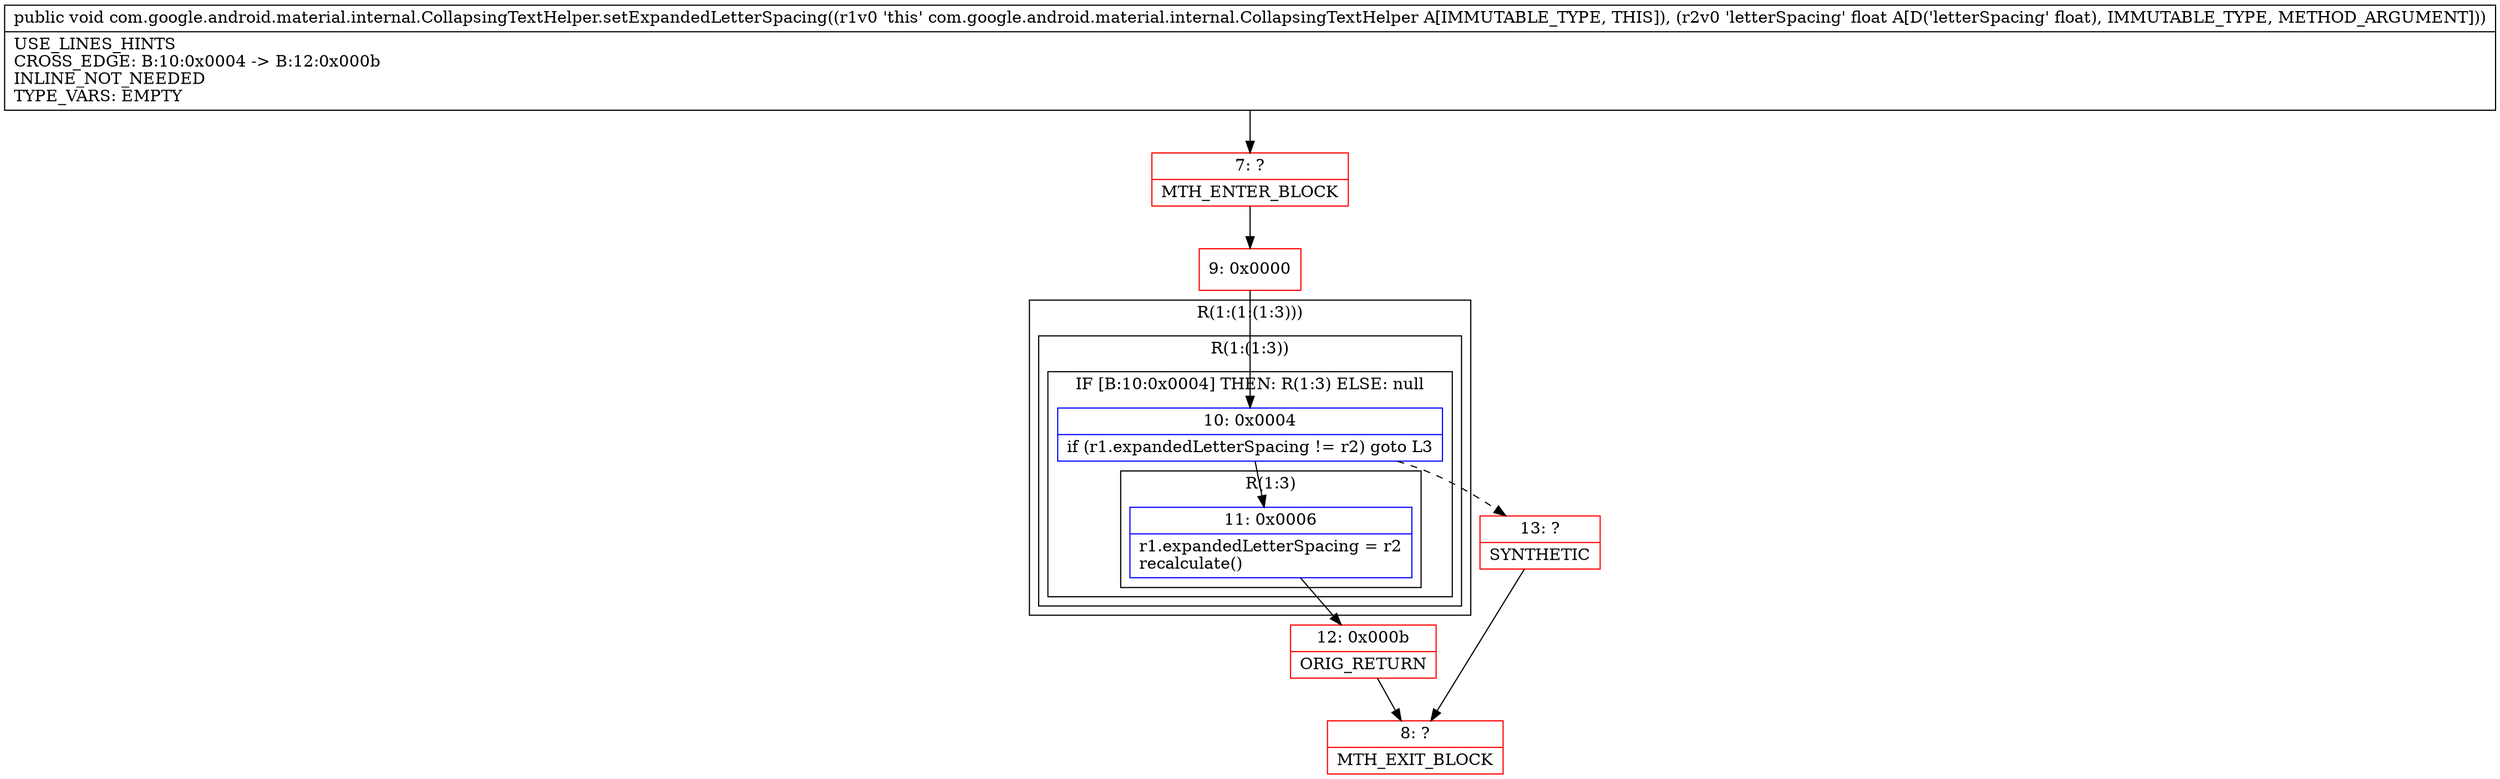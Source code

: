 digraph "CFG forcom.google.android.material.internal.CollapsingTextHelper.setExpandedLetterSpacing(F)V" {
subgraph cluster_Region_1112619667 {
label = "R(1:(1:(1:3)))";
node [shape=record,color=blue];
subgraph cluster_Region_540881364 {
label = "R(1:(1:3))";
node [shape=record,color=blue];
subgraph cluster_IfRegion_1837973262 {
label = "IF [B:10:0x0004] THEN: R(1:3) ELSE: null";
node [shape=record,color=blue];
Node_10 [shape=record,label="{10\:\ 0x0004|if (r1.expandedLetterSpacing != r2) goto L3\l}"];
subgraph cluster_Region_1611870613 {
label = "R(1:3)";
node [shape=record,color=blue];
Node_11 [shape=record,label="{11\:\ 0x0006|r1.expandedLetterSpacing = r2\lrecalculate()\l}"];
}
}
}
}
Node_7 [shape=record,color=red,label="{7\:\ ?|MTH_ENTER_BLOCK\l}"];
Node_9 [shape=record,color=red,label="{9\:\ 0x0000}"];
Node_12 [shape=record,color=red,label="{12\:\ 0x000b|ORIG_RETURN\l}"];
Node_8 [shape=record,color=red,label="{8\:\ ?|MTH_EXIT_BLOCK\l}"];
Node_13 [shape=record,color=red,label="{13\:\ ?|SYNTHETIC\l}"];
MethodNode[shape=record,label="{public void com.google.android.material.internal.CollapsingTextHelper.setExpandedLetterSpacing((r1v0 'this' com.google.android.material.internal.CollapsingTextHelper A[IMMUTABLE_TYPE, THIS]), (r2v0 'letterSpacing' float A[D('letterSpacing' float), IMMUTABLE_TYPE, METHOD_ARGUMENT]))  | USE_LINES_HINTS\lCROSS_EDGE: B:10:0x0004 \-\> B:12:0x000b\lINLINE_NOT_NEEDED\lTYPE_VARS: EMPTY\l}"];
MethodNode -> Node_7;Node_10 -> Node_11;
Node_10 -> Node_13[style=dashed];
Node_11 -> Node_12;
Node_7 -> Node_9;
Node_9 -> Node_10;
Node_12 -> Node_8;
Node_13 -> Node_8;
}


